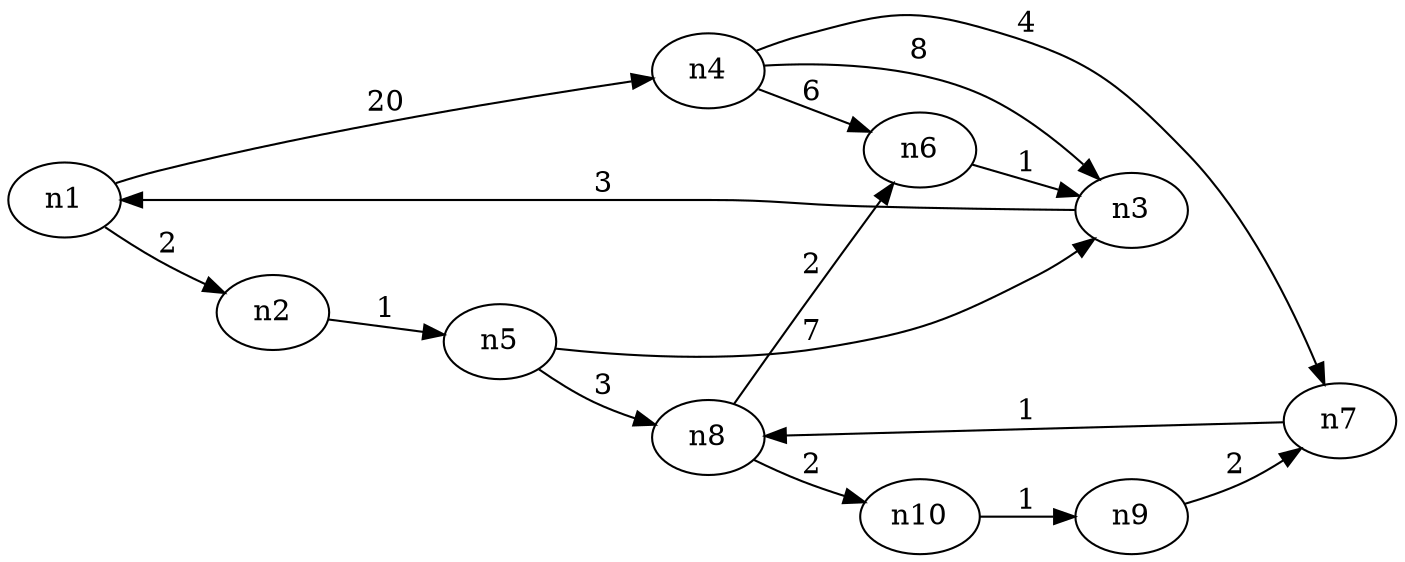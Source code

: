 digraph G {
rankdir=LR;
n1->n2 [label="2"];
n1->n4 [label="20"];
n2->n5 [label="1"];
n3->n1 [label="3"];
n4->n3 [label="8"];
n4->n6 [label="6"];
n4->n7 [label="4"];
n5->n3 [label="7"];
n5->n8 [label="3"];
n6->n3 [label="1"];
n7->n8 [label="1"];
n8->n6 [label="2"];
n8->n10 [label="2"];
n9->n7 [label="2"];
n10->n9 [label="1"];
}